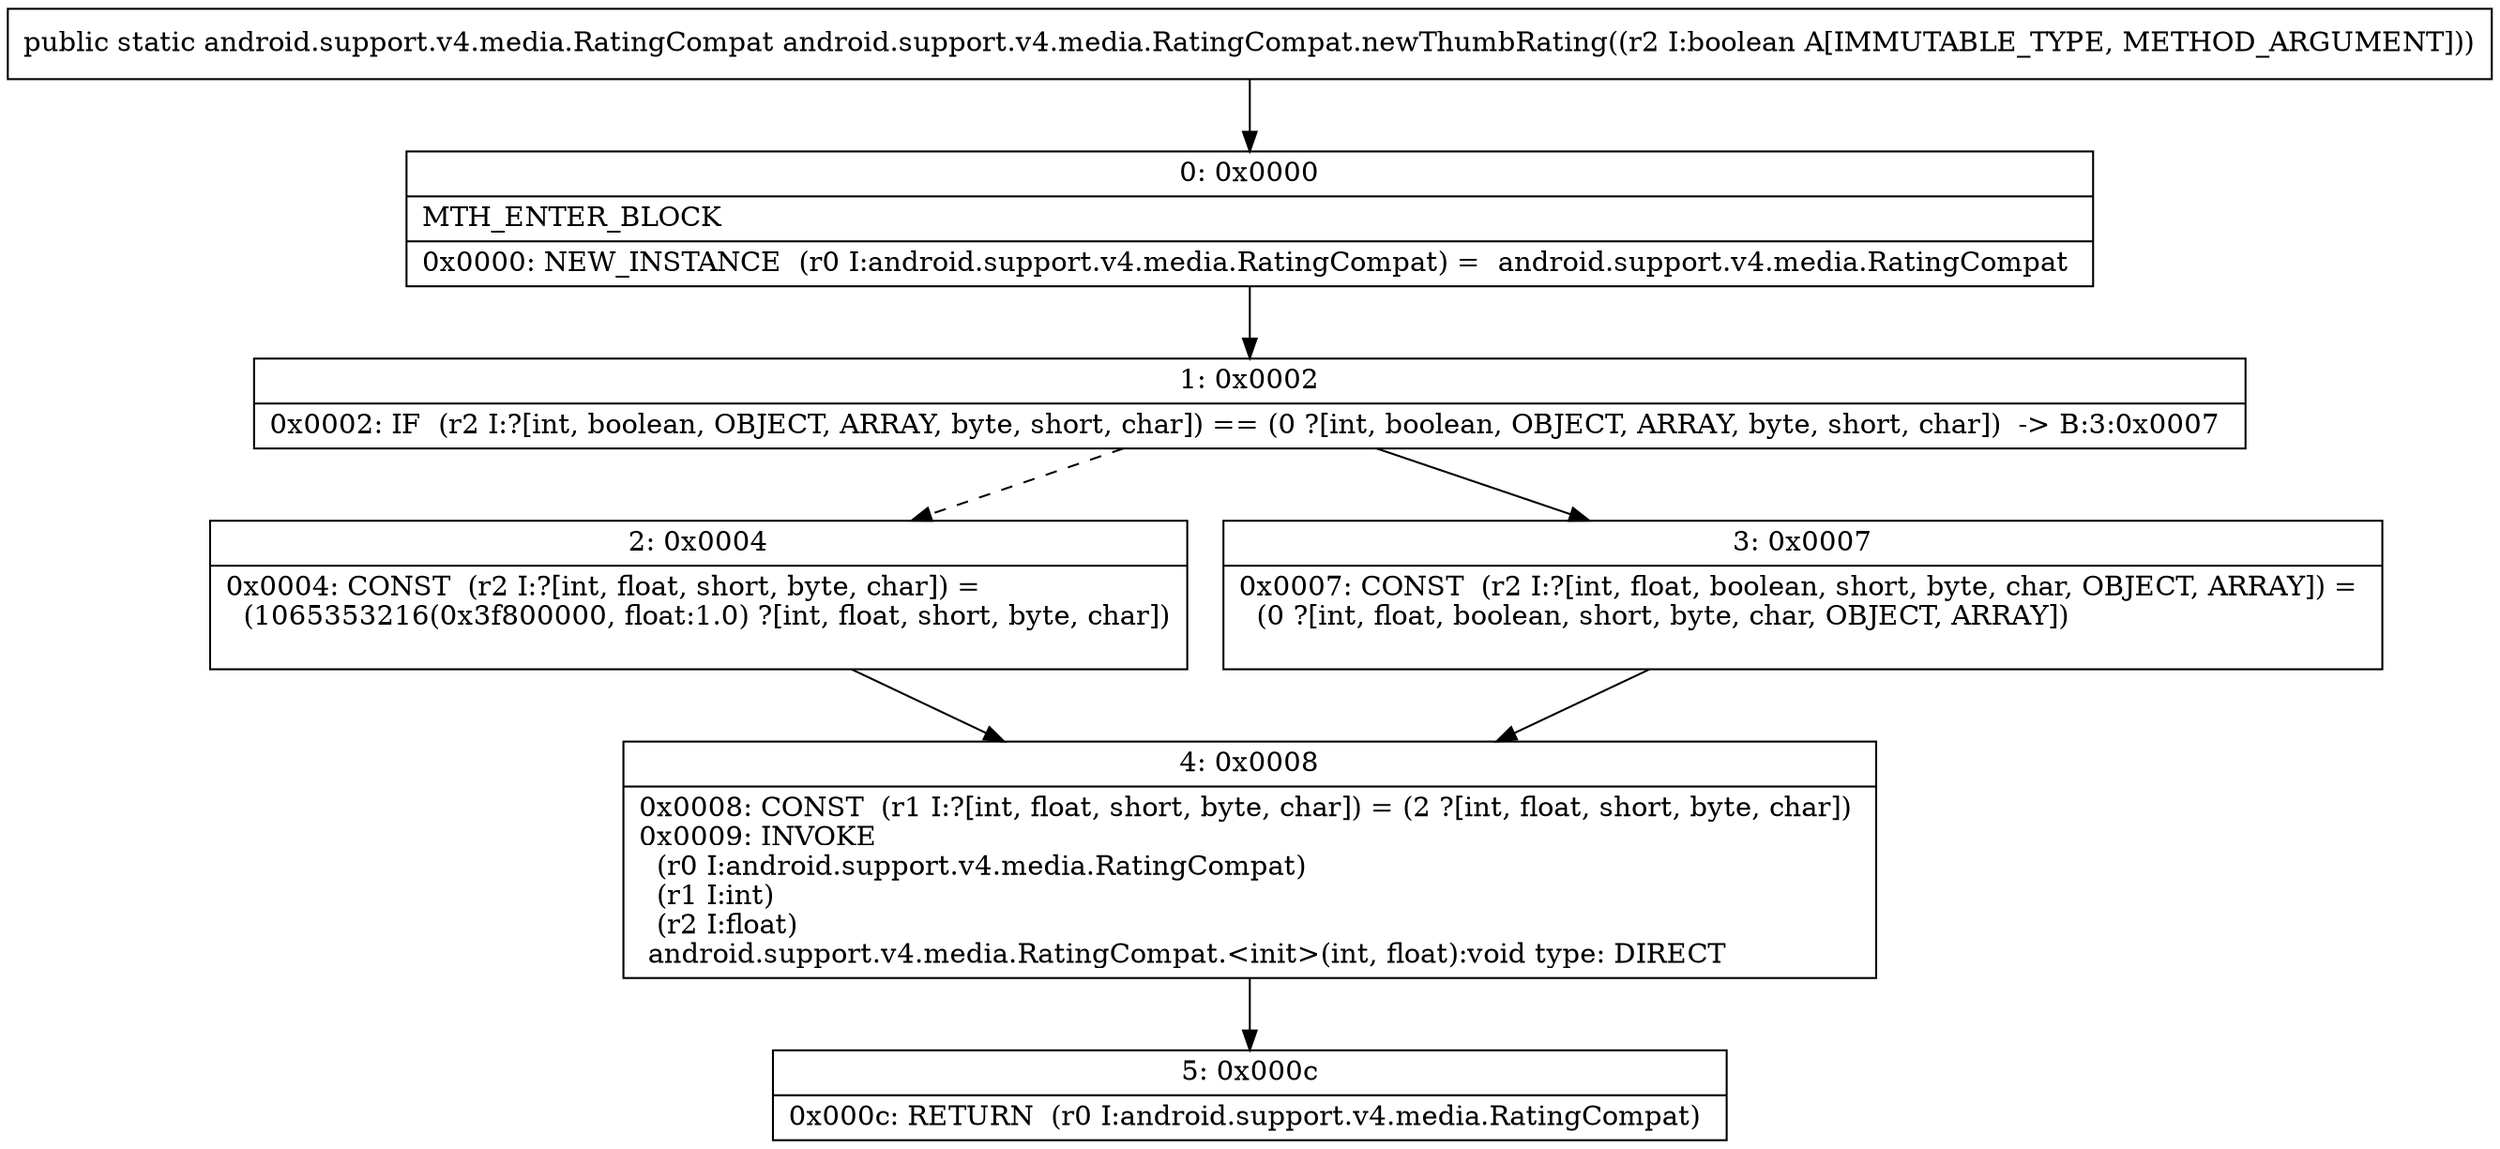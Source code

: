 digraph "CFG forandroid.support.v4.media.RatingCompat.newThumbRating(Z)Landroid\/support\/v4\/media\/RatingCompat;" {
Node_0 [shape=record,label="{0\:\ 0x0000|MTH_ENTER_BLOCK\l|0x0000: NEW_INSTANCE  (r0 I:android.support.v4.media.RatingCompat) =  android.support.v4.media.RatingCompat \l}"];
Node_1 [shape=record,label="{1\:\ 0x0002|0x0002: IF  (r2 I:?[int, boolean, OBJECT, ARRAY, byte, short, char]) == (0 ?[int, boolean, OBJECT, ARRAY, byte, short, char])  \-\> B:3:0x0007 \l}"];
Node_2 [shape=record,label="{2\:\ 0x0004|0x0004: CONST  (r2 I:?[int, float, short, byte, char]) = \l  (1065353216(0x3f800000, float:1.0) ?[int, float, short, byte, char])\l \l}"];
Node_3 [shape=record,label="{3\:\ 0x0007|0x0007: CONST  (r2 I:?[int, float, boolean, short, byte, char, OBJECT, ARRAY]) = \l  (0 ?[int, float, boolean, short, byte, char, OBJECT, ARRAY])\l \l}"];
Node_4 [shape=record,label="{4\:\ 0x0008|0x0008: CONST  (r1 I:?[int, float, short, byte, char]) = (2 ?[int, float, short, byte, char]) \l0x0009: INVOKE  \l  (r0 I:android.support.v4.media.RatingCompat)\l  (r1 I:int)\l  (r2 I:float)\l android.support.v4.media.RatingCompat.\<init\>(int, float):void type: DIRECT \l}"];
Node_5 [shape=record,label="{5\:\ 0x000c|0x000c: RETURN  (r0 I:android.support.v4.media.RatingCompat) \l}"];
MethodNode[shape=record,label="{public static android.support.v4.media.RatingCompat android.support.v4.media.RatingCompat.newThumbRating((r2 I:boolean A[IMMUTABLE_TYPE, METHOD_ARGUMENT])) }"];
MethodNode -> Node_0;
Node_0 -> Node_1;
Node_1 -> Node_2[style=dashed];
Node_1 -> Node_3;
Node_2 -> Node_4;
Node_3 -> Node_4;
Node_4 -> Node_5;
}

